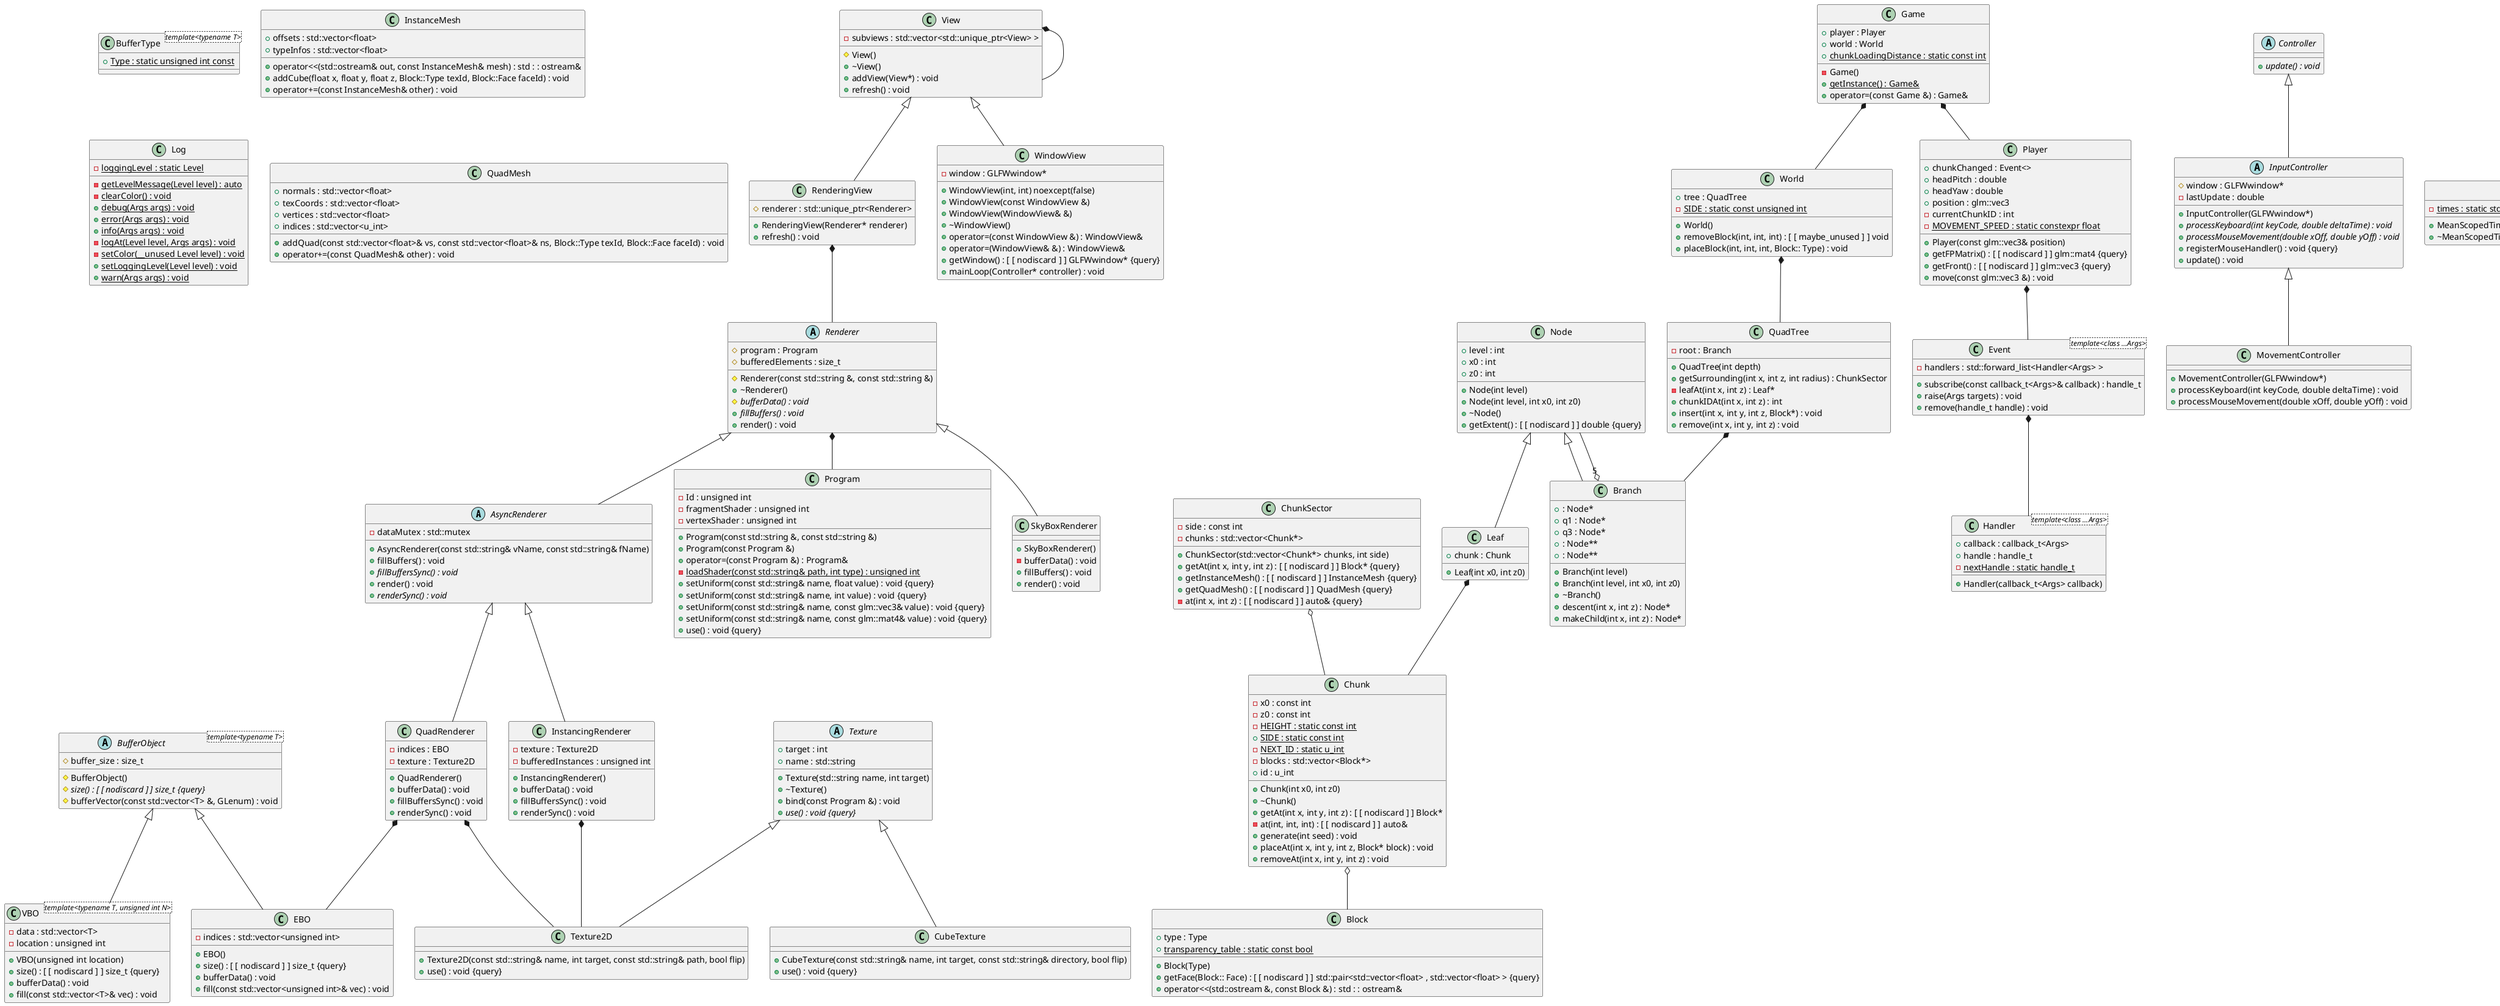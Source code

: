 @startuml





/' Objects '/

abstract class AsyncRenderer {
	+AsyncRenderer(const std::string& vName, const std::string& fName)
	-dataMutex : std::mutex
	+fillBuffers() : void
	+{abstract} fillBuffersSync() : void
	+render() : void
	+{abstract} renderSync() : void
}


class Block {
	+Block(Type)
	+type : Type
	+getFace(Block:: Face) : [ [ nodiscard ] ] std::pair<std::vector<float> , std::vector<float> > {query}
	+{static} transparency_table : static const bool
	+operator<<(std::ostream &, const Block &) : std : : ostream&
}


class Branch {
	+Branch(int level)
	+Branch(int level, int x0, int z0)
	+~Branch()
	+ : Node*
	+descent(int x, int z) : Node*
	+makeChild(int x, int z) : Node*
	+q1 : Node*
	+q3 : Node*
	+ : Node**
	+ : Node**
}


abstract class BufferObject <template<typename T>> {
	#BufferObject()
	#{abstract} size() : [ [ nodiscard ] ] size_t {query}
	#buffer_size : size_t
	#bufferVector(const std::vector<T> &, GLenum) : void
}


class BufferType <template<typename T>> {
	+{static} Type : static unsigned int const
}


class Chunk {
	+Chunk(int x0, int z0)
	+~Chunk()
	+getAt(int x, int y, int z) : [ [ nodiscard ] ] Block*
	-at(int, int, int) : [ [ nodiscard ] ] auto&
	-x0 : const int
	-z0 : const int
	-{static} HEIGHT : static const int
	+{static} SIDE : static const int
	-{static} NEXT_ID : static u_int
	-blocks : std::vector<Block*>
	+id : u_int
	+generate(int seed) : void
	+placeAt(int x, int y, int z, Block* block) : void
	+removeAt(int x, int y, int z) : void
}


class ChunkSector {
	+ChunkSector(std::vector<Chunk*> chunks, int side)
	+getAt(int x, int y, int z) : [ [ nodiscard ] ] Block* {query}
	+getInstanceMesh() : [ [ nodiscard ] ] InstanceMesh {query}
	+getQuadMesh() : [ [ nodiscard ] ] QuadMesh {query}
	-at(int x, int z) : [ [ nodiscard ] ] auto& {query}
	-side : const int
	-chunks : std::vector<Chunk*>
}


abstract class Controller {
	+{abstract} update() : void
}


class CubeTexture {
	+CubeTexture(const std::string& name, int target, const std::string& directory, bool flip)
	+use() : void {query}
}


class EBO {
	+EBO()
	+size() : [ [ nodiscard ] ] size_t {query}
	-indices : std::vector<unsigned int>
	+bufferData() : void
	+fill(const std::vector<unsigned int>& vec) : void
}


class Event <template<class ...Args>> {
	+subscribe(const callback_t<Args>& callback) : handle_t
	-handlers : std::forward_list<Handler<Args> >
	+raise(Args targets) : void
	+remove(handle_t handle) : void
}


class Game {
	-Game()
	+{static} getInstance() : Game&
	+operator=(const Game &) : Game&
	+player : Player
	+world : World
	+{static} chunkLoadingDistance : static const int
}


class Handler <template<class ...Args>> {
	+Handler(callback_t<Args> callback)
	+callback : callback_t<Args>
	+handle : handle_t
	-{static} nextHandle : static handle_t
}


abstract class InputController {
	+InputController(GLFWwindow*)
	#window : GLFWwindow*
	-lastUpdate : double
	+{abstract} processKeyboard(int keyCode, double deltaTime) : void
	+{abstract} processMouseMovement(double xOff, double yOff) : void
	+registerMouseHandler() : void {query}
	+update() : void
}


class InstanceMesh {
	+operator<<(std::ostream& out, const InstanceMesh& mesh) : std : : ostream&
	+offsets : std::vector<float>
	+typeInfos : std::vector<float>
	+addCube(float x, float y, float z, Block::Type texId, Block::Face faceId) : void
	+operator+=(const InstanceMesh& other) : void
}


class InstancingRenderer {
	+InstancingRenderer()
	-texture : Texture2D
	-bufferedInstances : unsigned int
	+bufferData() : void
	+fillBuffersSync() : void
	+renderSync() : void
}


class Leaf {
	+Leaf(int x0, int z0)
	+chunk : Chunk
}


class Log {
	-{static} getLevelMessage(Level level) : auto
	-{static} loggingLevel : static Level
	-{static} clearColor() : void
	+{static} debug(Args args) : void
	+{static} error(Args args) : void
	+{static} info(Args args) : void
	-{static} logAt(Level level, Args args) : void
	-{static} setColor(__unused Level level) : void
	+{static} setLoggingLevel(Level level) : void
	+{static} warn(Args args) : void
}


class MeanScopedTimer {
	+MeanScopedTimer(const std::string& message)
	+~MeanScopedTimer()
	-{static} times : static std::map<std::string, std::pair<double, double> >
}


class MovementController {
	+MovementController(GLFWwindow*)
	+processKeyboard(int keyCode, double deltaTime) : void
	+processMouseMovement(double xOff, double yOff) : void
}


class Node {
	+Node(int level)
	+Node(int level, int x0, int z0)
	+~Node()
	+getExtent() : [ [ nodiscard ] ] double {query}
	+level : int
	+x0 : int
	+z0 : int
}


class Player {
	+Player(const glm::vec3& position)
	+chunkChanged : Event<>
	+getFPMatrix() : [ [ nodiscard ] ] glm::mat4 {query}
	+getFront() : [ [ nodiscard ] ] glm::vec3 {query}
	+headPitch : double
	+headYaw : double
	+position : glm::vec3
	-currentChunkID : int
	-{static} MOVEMENT_SPEED : static constexpr float
	+move(const glm::vec3 &) : void
}


class Program {
	+Program(const std::string &, const std::string &)
	+Program(const Program &)
	+operator=(const Program &) : Program&
	-Id : unsigned int
	-fragmentShader : unsigned int
	-{static} loadShader(const std::string& path, int type) : unsigned int
	-vertexShader : unsigned int
	+setUniform(const std::string& name, float value) : void {query}
	+setUniform(const std::string& name, int value) : void {query}
	+setUniform(const std::string& name, const glm::vec3& value) : void {query}
	+setUniform(const std::string& name, const glm::mat4& value) : void {query}
	+use() : void {query}
}


class QuadMesh {
	+normals : std::vector<float>
	+texCoords : std::vector<float>
	+vertices : std::vector<float>
	+indices : std::vector<u_int>
	+addQuad(const std::vector<float>& vs, const std::vector<float>& ns, Block::Type texId, Block::Face faceId) : void
	+operator+=(const QuadMesh& other) : void
}


class QuadRenderer {
	+QuadRenderer()
	-indices : EBO
	-texture : Texture2D
	+bufferData() : void
	+fillBuffersSync() : void
	+renderSync() : void
}


class QuadTree {
	+QuadTree(int depth)
	-root : Branch
	+getSurrounding(int x, int z, int radius) : ChunkSector
	-leafAt(int x, int z) : Leaf*
	+chunkIDAt(int x, int z) : int
	+insert(int x, int y, int z, Block*) : void
	+remove(int x, int y, int z) : void
}


abstract class Renderer {
	#Renderer(const std::string &, const std::string &)
	+~Renderer()
	#program : Program
	#bufferedElements : size_t
	#{abstract} bufferData() : void
	+{abstract} fillBuffers() : void
	+render() : void
}


class RenderingView {
	+RenderingView(Renderer* renderer)
	#renderer : std::unique_ptr<Renderer>
	+refresh() : void
}


class ScopedTimer {
	+ScopedTimer(const std::string& message)
	+~ScopedTimer()
}


class SkyBoxRenderer {
	+SkyBoxRenderer()
	-bufferData() : void
	+fillBuffers() : void
	+render() : void
}


abstract class Texture {
	+Texture(std::string name, int target)
	+~Texture()
	+target : int
	+name : std::string
	+bind(const Program &) : void
	+{abstract} use() : void {query}
}


class Texture2D {
	+Texture2D(const std::string& name, int target, const std::string& path, bool flip)
	+use() : void {query}
}


class Timer {
	+Timer(std::string message)
	#start : std::chrono::steady_clock::time_point
	#message : std::string
}


class VBO <template<typename T, unsigned int N>> {
	+VBO(unsigned int location)
	+size() : [ [ nodiscard ] ] size_t {query}
	-data : std::vector<T>
	-location : unsigned int
	+bufferData() : void
	+fill(const std::vector<T>& vec) : void
}


class View {
	#View()
	+~View()
	-subviews : std::vector<std::unique_ptr<View> >
	+addView(View*) : void
	+refresh() : void
}


class WindowView {
	+WindowView(int, int) noexcept(false)
	+WindowView(const WindowView &)
	+WindowView(WindowView& &)
	+~WindowView()
	-window : GLFWwindow*
	+operator=(const WindowView &) : WindowView&
	+operator=(WindowView& &) : WindowView&
	+getWindow() : [ [ nodiscard ] ] GLFWwindow* {query}
	+mainLoop(Controller* controller) : void
}


class World {
	+World()
	+tree : QuadTree
	+removeBlock(int, int, int) : [ [ maybe_unused ] ] void
	-{static} SIDE : static const unsigned int
	+placeBlock(int, int, int, Block:: Type) : void
}





/' Inheritance relationships '/

AsyncRenderer <|-- InstancingRenderer


AsyncRenderer <|-- QuadRenderer


BufferObject <|-- EBO


BufferObject <|-- VBO


Controller <|-- InputController


InputController <|-- MovementController


Node <|-- Branch


Node <|-- Leaf


Renderer <|-- AsyncRenderer


Renderer <|-- SkyBoxRenderer


Texture <|-- CubeTexture


Texture <|-- Texture2D


Timer <|-- MeanScopedTimer


Timer <|-- ScopedTimer


View <|-- RenderingView


View <|-- WindowView





/' Aggregation relationships '/

Branch "5" o-- Node


Chunk o-- Block


ChunkSector o-- Chunk


Event *-- Handler


Game *-- Player


Game *-- World


InstancingRenderer *-- Texture2D


Leaf *-- Chunk


Player *-- Event


QuadRenderer *-- EBO


QuadRenderer *-- Texture2D


QuadTree *-- Branch


Renderer *-- Program


RenderingView *-- Renderer


View *-- View


World *-- QuadTree





@enduml
